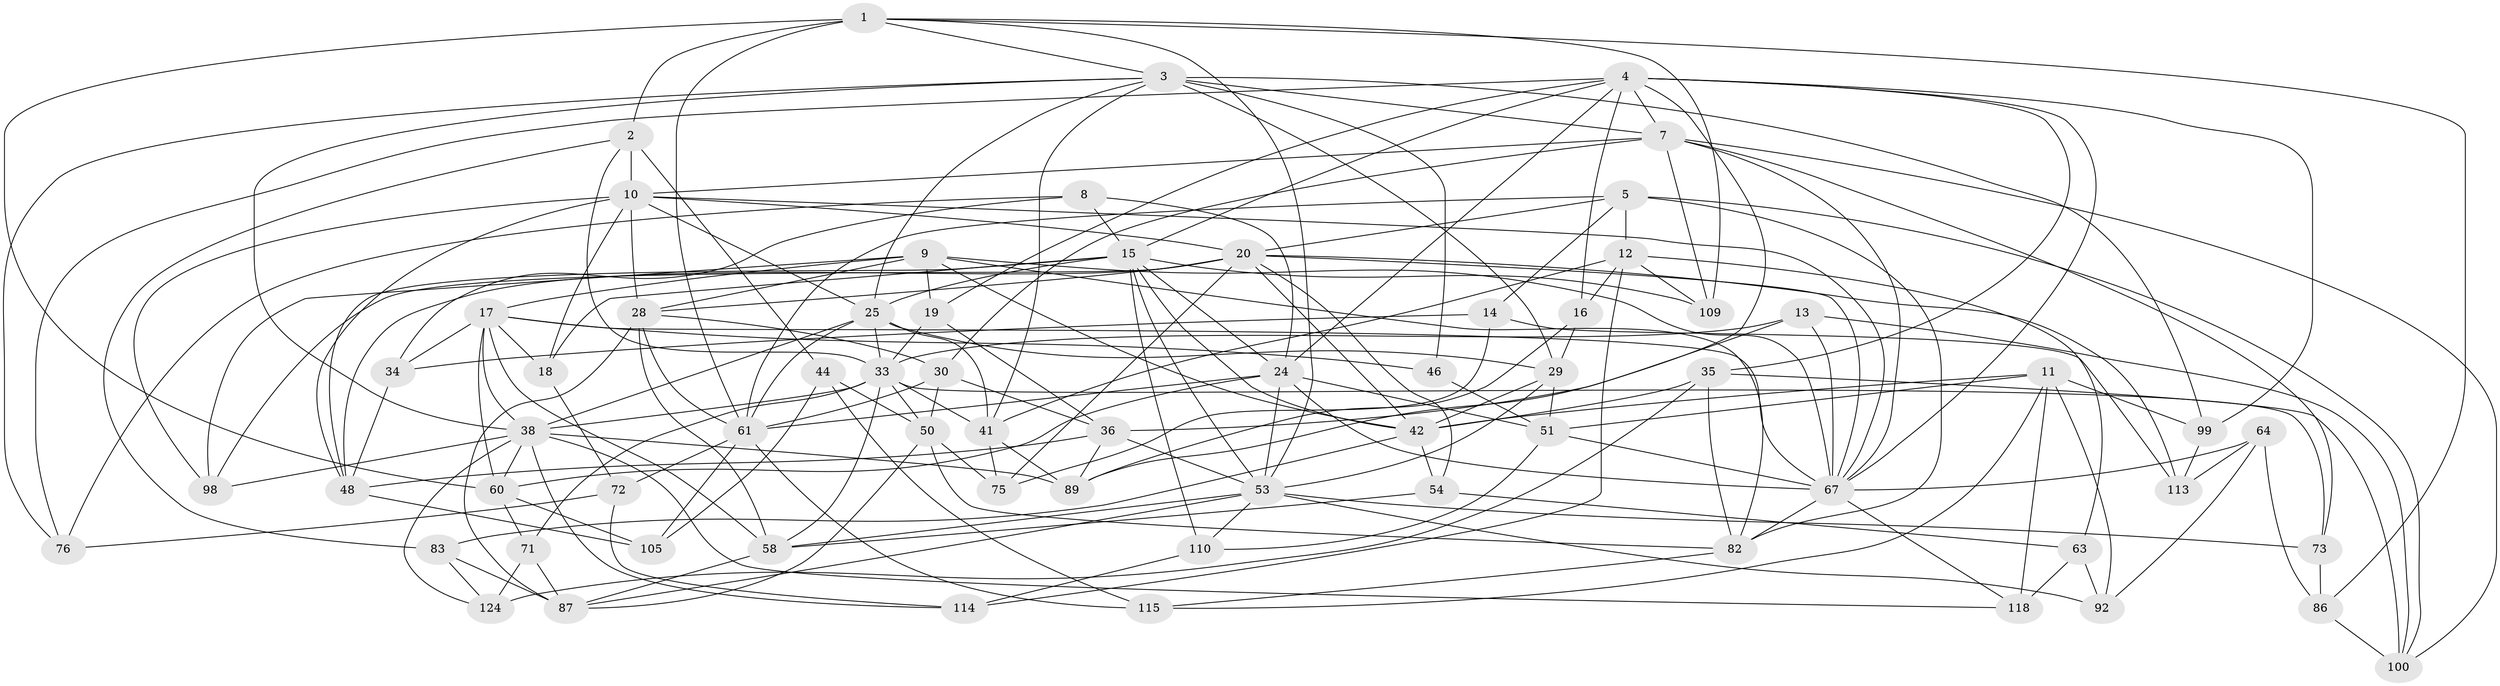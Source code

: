 // original degree distribution, {4: 1.0}
// Generated by graph-tools (version 1.1) at 2025/16/03/09/25 04:16:38]
// undirected, 66 vertices, 191 edges
graph export_dot {
graph [start="1"]
  node [color=gray90,style=filled];
  1 [super="+6+40"];
  2 [super="+111"];
  3 [super="+21+66"];
  4 [super="+91+39+125"];
  5 [super="+74"];
  7 [super="+102+68"];
  8;
  9 [super="+126+37"];
  10 [super="+22+26+131"];
  11 [super="+43"];
  12 [super="+78"];
  13;
  14;
  15 [super="+133+31"];
  16;
  17 [super="+129+23"];
  18;
  19;
  20 [super="+49+106+59"];
  24 [super="+27+103"];
  25 [super="+116+107"];
  28 [super="+45+32"];
  29 [super="+104"];
  30 [super="+55"];
  33 [super="+47+79"];
  34;
  35 [super="+52"];
  36 [super="+85"];
  38 [super="+56+57"];
  41 [super="+84"];
  42 [super="+128+81"];
  44;
  46;
  48 [super="+88"];
  50 [super="+65"];
  51 [super="+62"];
  53 [super="+80+95"];
  54;
  58 [super="+97"];
  60 [super="+108"];
  61 [super="+96+69"];
  63;
  64;
  67 [super="+127+93+70"];
  71;
  72;
  73;
  75;
  76;
  82 [super="+94"];
  83;
  86;
  87 [super="+130"];
  89 [super="+90"];
  92;
  98;
  99;
  100 [super="+101"];
  105;
  109;
  110;
  113;
  114;
  115;
  118;
  124;
  1 -- 109;
  1 -- 86;
  1 -- 2 [weight=2];
  1 -- 53;
  1 -- 3;
  1 -- 61;
  1 -- 60;
  2 -- 33;
  2 -- 83;
  2 -- 44;
  2 -- 10;
  3 -- 46 [weight=2];
  3 -- 76;
  3 -- 38;
  3 -- 7;
  3 -- 99;
  3 -- 41;
  3 -- 29;
  3 -- 25;
  4 -- 7;
  4 -- 67;
  4 -- 19;
  4 -- 15;
  4 -- 89;
  4 -- 76;
  4 -- 16;
  4 -- 99;
  4 -- 35;
  4 -- 24;
  5 -- 100;
  5 -- 14;
  5 -- 20;
  5 -- 82;
  5 -- 61;
  5 -- 12;
  7 -- 100;
  7 -- 67;
  7 -- 30;
  7 -- 73;
  7 -- 109;
  7 -- 10;
  8 -- 34;
  8 -- 76;
  8 -- 15;
  8 -- 24;
  9 -- 42;
  9 -- 19;
  9 -- 28 [weight=2];
  9 -- 17;
  9 -- 98;
  9 -- 67;
  9 -- 82;
  10 -- 18;
  10 -- 20;
  10 -- 98;
  10 -- 67;
  10 -- 25 [weight=2];
  10 -- 48;
  10 -- 28;
  11 -- 115;
  11 -- 51;
  11 -- 99;
  11 -- 92;
  11 -- 118;
  11 -- 42;
  12 -- 109;
  12 -- 63;
  12 -- 41;
  12 -- 16;
  12 -- 114;
  13 -- 36;
  13 -- 67;
  13 -- 100;
  13 -- 33;
  14 -- 34;
  14 -- 113;
  14 -- 75;
  15 -- 18;
  15 -- 24;
  15 -- 48;
  15 -- 109;
  15 -- 53;
  15 -- 110;
  15 -- 42;
  15 -- 25;
  16 -- 29;
  16 -- 89;
  17 -- 34;
  17 -- 38;
  17 -- 46;
  17 -- 18;
  17 -- 58;
  17 -- 67;
  17 -- 60;
  18 -- 72;
  19 -- 33;
  19 -- 36;
  20 -- 98;
  20 -- 42;
  20 -- 54;
  20 -- 113;
  20 -- 48;
  20 -- 75;
  20 -- 28;
  20 -- 67;
  24 -- 53;
  24 -- 51;
  24 -- 61;
  24 -- 60;
  24 -- 67;
  25 -- 29;
  25 -- 33;
  25 -- 41 [weight=2];
  25 -- 38;
  25 -- 61;
  28 -- 30;
  28 -- 58;
  28 -- 87;
  28 -- 61;
  29 -- 51;
  29 -- 53;
  29 -- 42;
  30 -- 61 [weight=2];
  30 -- 50;
  30 -- 36;
  33 -- 73;
  33 -- 38;
  33 -- 50;
  33 -- 71;
  33 -- 41;
  33 -- 58;
  34 -- 48;
  35 -- 124;
  35 -- 100 [weight=2];
  35 -- 82;
  35 -- 42;
  36 -- 48;
  36 -- 53;
  36 -- 89;
  38 -- 114;
  38 -- 124;
  38 -- 98;
  38 -- 60;
  38 -- 89;
  38 -- 118;
  41 -- 75;
  41 -- 89 [weight=2];
  42 -- 83;
  42 -- 54;
  44 -- 105;
  44 -- 115;
  44 -- 50;
  46 -- 51;
  48 -- 105;
  50 -- 75;
  50 -- 87;
  50 -- 82;
  51 -- 110;
  51 -- 67;
  53 -- 92;
  53 -- 110;
  53 -- 73;
  53 -- 58;
  53 -- 87;
  54 -- 63;
  54 -- 58;
  58 -- 87;
  60 -- 71;
  60 -- 105;
  61 -- 72;
  61 -- 115;
  61 -- 105;
  63 -- 92;
  63 -- 118;
  64 -- 86;
  64 -- 92;
  64 -- 113;
  64 -- 67;
  67 -- 82;
  67 -- 118;
  71 -- 124;
  71 -- 87;
  72 -- 114;
  72 -- 76;
  73 -- 86;
  82 -- 115;
  83 -- 124;
  83 -- 87;
  86 -- 100;
  99 -- 113;
  110 -- 114;
}
